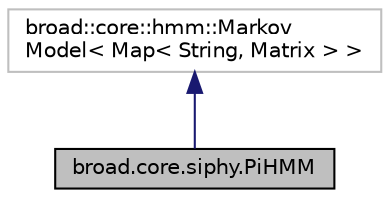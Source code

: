 digraph "broad.core.siphy.PiHMM"
{
  edge [fontname="Helvetica",fontsize="10",labelfontname="Helvetica",labelfontsize="10"];
  node [fontname="Helvetica",fontsize="10",shape=record];
  Node1 [label="broad.core.siphy.PiHMM",height=0.2,width=0.4,color="black", fillcolor="grey75", style="filled" fontcolor="black"];
  Node2 -> Node1 [dir="back",color="midnightblue",fontsize="10",style="solid",fontname="Helvetica"];
  Node2 [label="broad::core::hmm::Markov\lModel\< Map\< String, Matrix \> \>",height=0.2,width=0.4,color="grey75", fillcolor="white", style="filled"];
}
